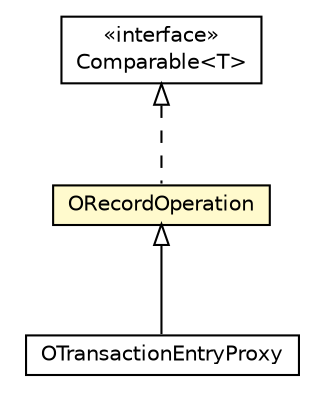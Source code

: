 #!/usr/local/bin/dot
#
# Class diagram 
# Generated by UMLGraph version R5_6-24-gf6e263 (http://www.umlgraph.org/)
#

digraph G {
	edge [fontname="Helvetica",fontsize=10,labelfontname="Helvetica",labelfontsize=10];
	node [fontname="Helvetica",fontsize=10,shape=plaintext];
	nodesep=0.25;
	ranksep=0.5;
	// com.orientechnologies.orient.core.db.record.ORecordOperation
	c3046496 [label=<<table title="com.orientechnologies.orient.core.db.record.ORecordOperation" border="0" cellborder="1" cellspacing="0" cellpadding="2" port="p" bgcolor="lemonChiffon" href="./ORecordOperation.html">
		<tr><td><table border="0" cellspacing="0" cellpadding="1">
<tr><td align="center" balign="center"> ORecordOperation </td></tr>
		</table></td></tr>
		</table>>, URL="./ORecordOperation.html", fontname="Helvetica", fontcolor="black", fontsize=10.0];
	// com.orientechnologies.orient.server.tx.OTransactionEntryProxy
	c3048004 [label=<<table title="com.orientechnologies.orient.server.tx.OTransactionEntryProxy" border="0" cellborder="1" cellspacing="0" cellpadding="2" port="p" href="../../../server/tx/OTransactionEntryProxy.html">
		<tr><td><table border="0" cellspacing="0" cellpadding="1">
<tr><td align="center" balign="center"> OTransactionEntryProxy </td></tr>
		</table></td></tr>
		</table>>, URL="../../../server/tx/OTransactionEntryProxy.html", fontname="Helvetica", fontcolor="black", fontsize=10.0];
	//com.orientechnologies.orient.core.db.record.ORecordOperation implements java.lang.Comparable<T>
	c3048290:p -> c3046496:p [dir=back,arrowtail=empty,style=dashed];
	//com.orientechnologies.orient.server.tx.OTransactionEntryProxy extends com.orientechnologies.orient.core.db.record.ORecordOperation
	c3046496:p -> c3048004:p [dir=back,arrowtail=empty];
	// java.lang.Comparable<T>
	c3048290 [label=<<table title="java.lang.Comparable" border="0" cellborder="1" cellspacing="0" cellpadding="2" port="p" href="http://java.sun.com/j2se/1.4.2/docs/api/java/lang/Comparable.html">
		<tr><td><table border="0" cellspacing="0" cellpadding="1">
<tr><td align="center" balign="center"> &#171;interface&#187; </td></tr>
<tr><td align="center" balign="center"> Comparable&lt;T&gt; </td></tr>
		</table></td></tr>
		</table>>, URL="http://java.sun.com/j2se/1.4.2/docs/api/java/lang/Comparable.html", fontname="Helvetica", fontcolor="black", fontsize=10.0];
}

